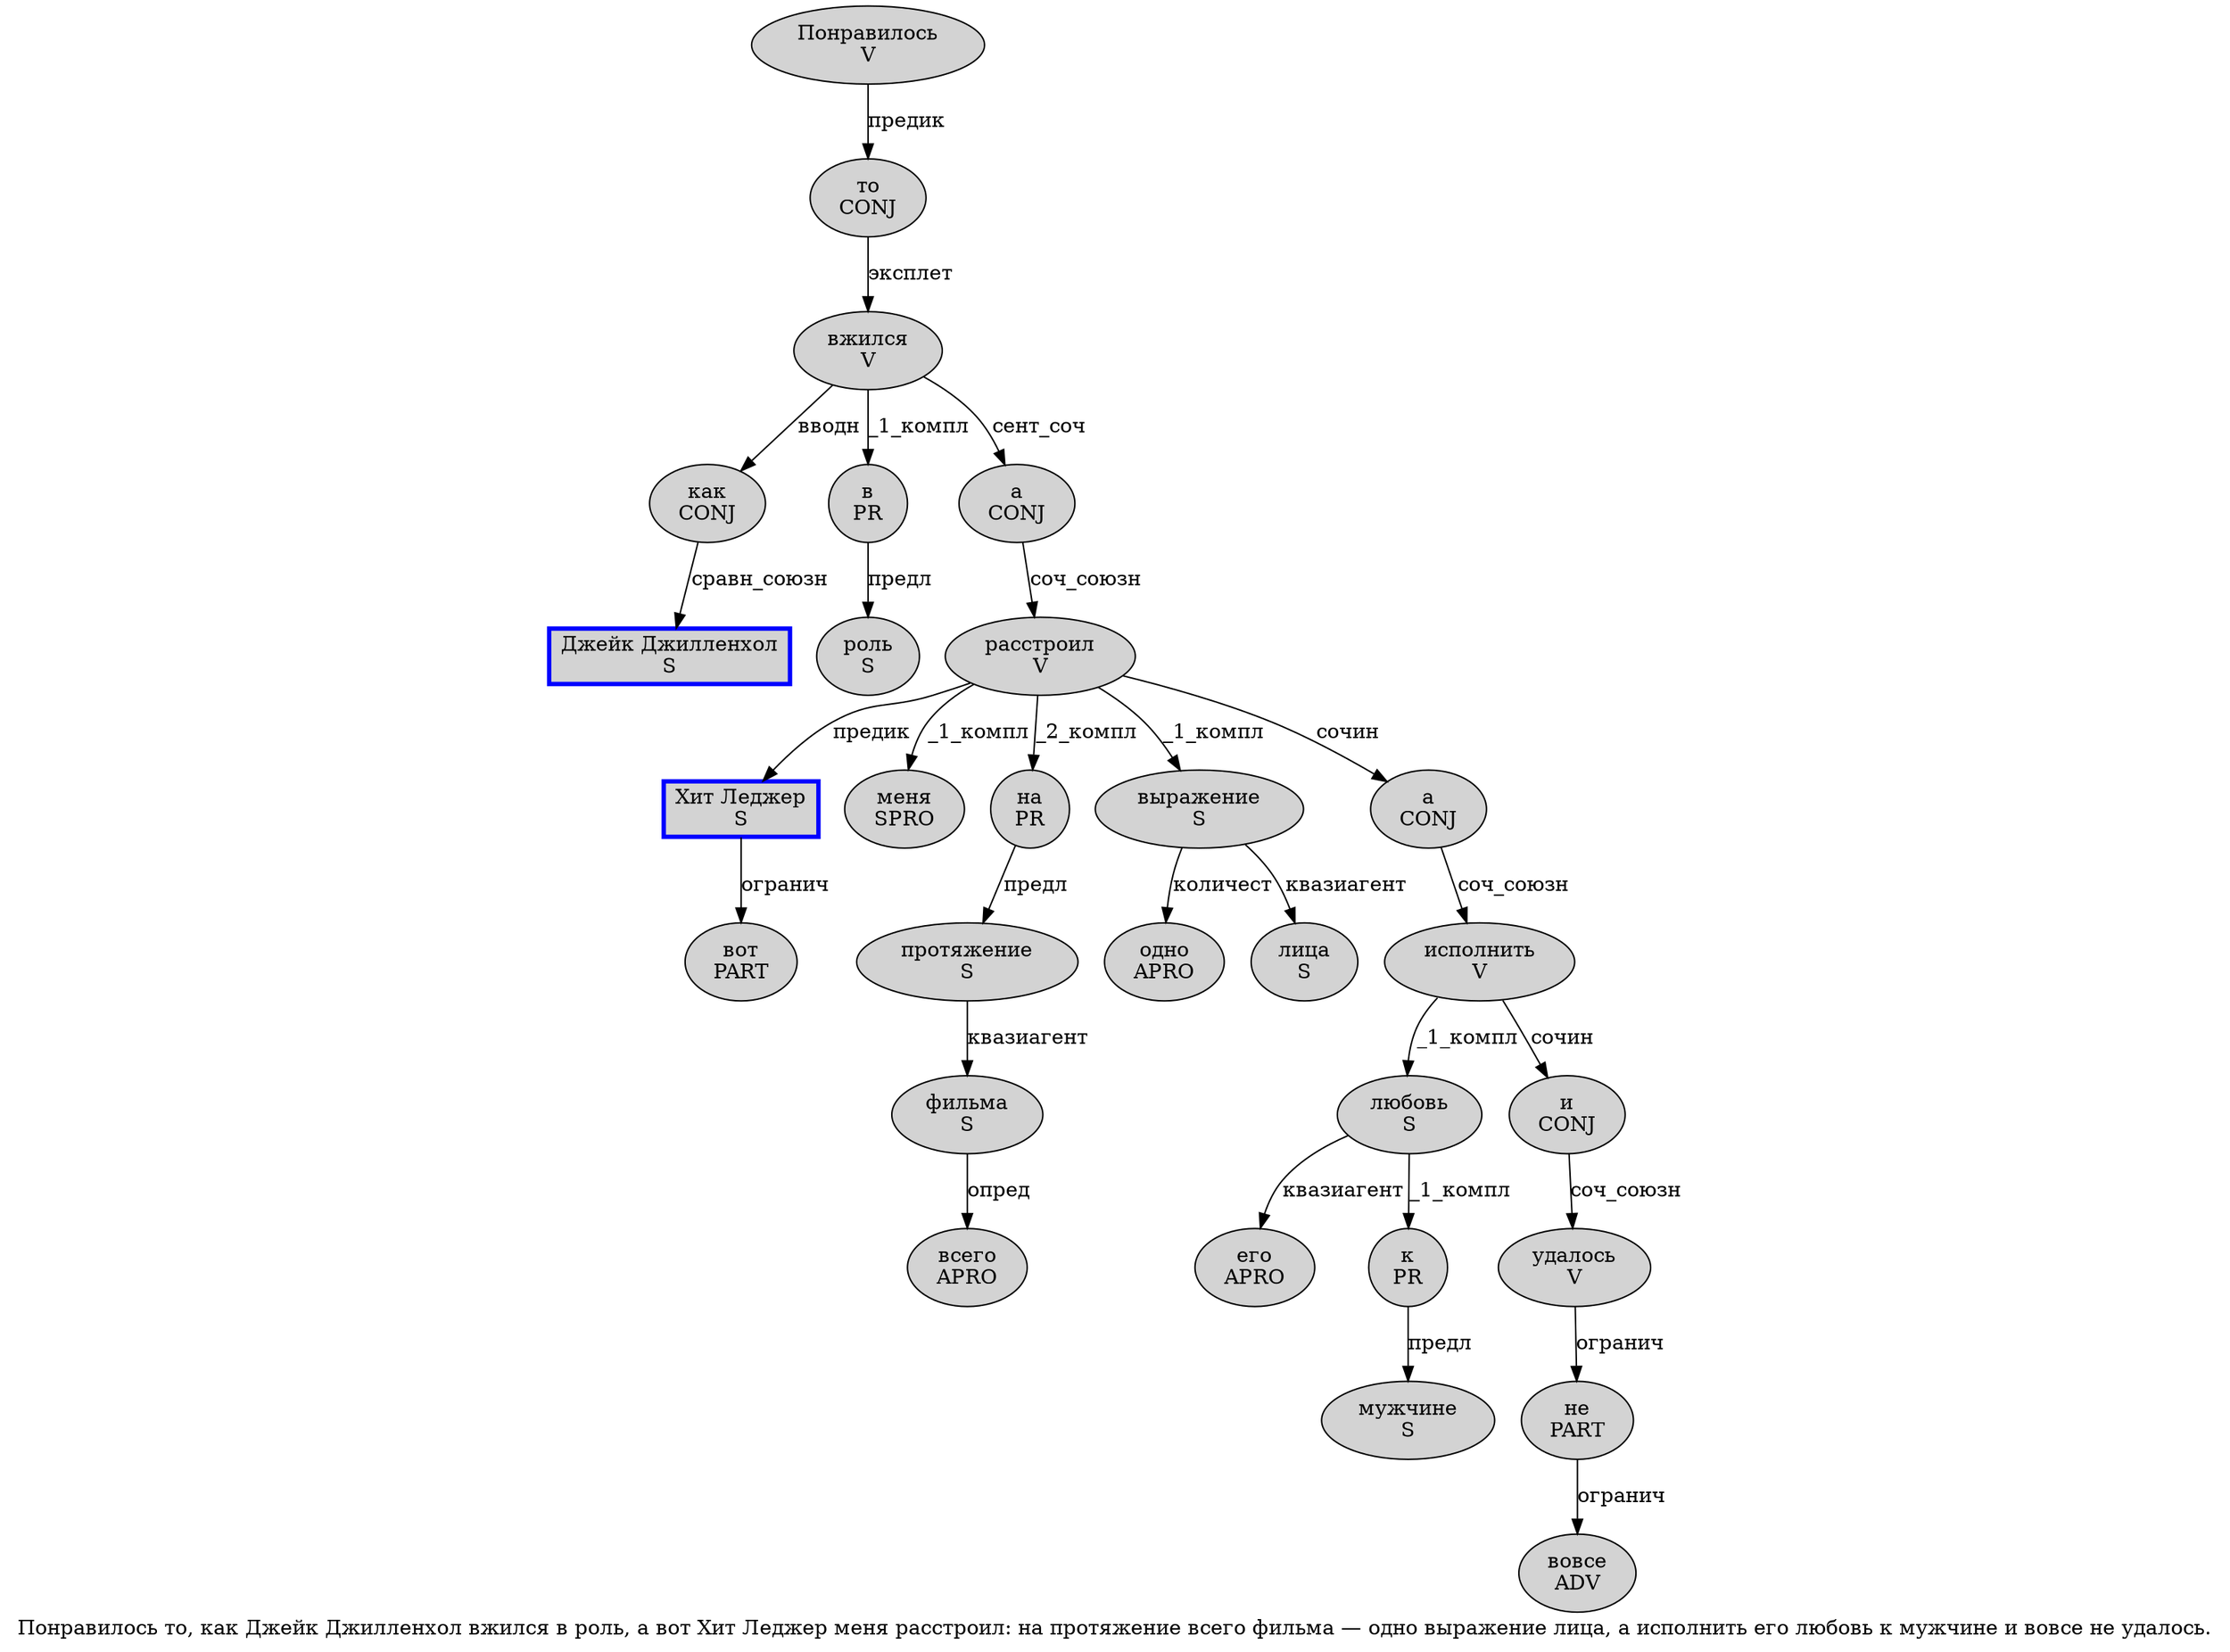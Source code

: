 digraph SENTENCE_2968 {
	graph [label="Понравилось то, как Джейк Джилленхол вжился в роль, а вот Хит Леджер меня расстроил: на протяжение всего фильма — одно выражение лица, а исполнить его любовь к мужчине и вовсе не удалось."]
	node [style=filled]
		0 [label="Понравилось
V" color="" fillcolor=lightgray penwidth=1 shape=ellipse]
		1 [label="то
CONJ" color="" fillcolor=lightgray penwidth=1 shape=ellipse]
		3 [label="как
CONJ" color="" fillcolor=lightgray penwidth=1 shape=ellipse]
		4 [label="Джейк Джилленхол
S" color=blue fillcolor=lightgray penwidth=3 shape=box]
		5 [label="вжился
V" color="" fillcolor=lightgray penwidth=1 shape=ellipse]
		6 [label="в
PR" color="" fillcolor=lightgray penwidth=1 shape=ellipse]
		7 [label="роль
S" color="" fillcolor=lightgray penwidth=1 shape=ellipse]
		9 [label="а
CONJ" color="" fillcolor=lightgray penwidth=1 shape=ellipse]
		10 [label="вот
PART" color="" fillcolor=lightgray penwidth=1 shape=ellipse]
		11 [label="Хит Леджер
S" color=blue fillcolor=lightgray penwidth=3 shape=box]
		12 [label="меня
SPRO" color="" fillcolor=lightgray penwidth=1 shape=ellipse]
		13 [label="расстроил
V" color="" fillcolor=lightgray penwidth=1 shape=ellipse]
		15 [label="на
PR" color="" fillcolor=lightgray penwidth=1 shape=ellipse]
		16 [label="протяжение
S" color="" fillcolor=lightgray penwidth=1 shape=ellipse]
		17 [label="всего
APRO" color="" fillcolor=lightgray penwidth=1 shape=ellipse]
		18 [label="фильма
S" color="" fillcolor=lightgray penwidth=1 shape=ellipse]
		20 [label="одно
APRO" color="" fillcolor=lightgray penwidth=1 shape=ellipse]
		21 [label="выражение
S" color="" fillcolor=lightgray penwidth=1 shape=ellipse]
		22 [label="лица
S" color="" fillcolor=lightgray penwidth=1 shape=ellipse]
		24 [label="а
CONJ" color="" fillcolor=lightgray penwidth=1 shape=ellipse]
		25 [label="исполнить
V" color="" fillcolor=lightgray penwidth=1 shape=ellipse]
		26 [label="его
APRO" color="" fillcolor=lightgray penwidth=1 shape=ellipse]
		27 [label="любовь
S" color="" fillcolor=lightgray penwidth=1 shape=ellipse]
		28 [label="к
PR" color="" fillcolor=lightgray penwidth=1 shape=ellipse]
		29 [label="мужчине
S" color="" fillcolor=lightgray penwidth=1 shape=ellipse]
		30 [label="и
CONJ" color="" fillcolor=lightgray penwidth=1 shape=ellipse]
		31 [label="вовсе
ADV" color="" fillcolor=lightgray penwidth=1 shape=ellipse]
		32 [label="не
PART" color="" fillcolor=lightgray penwidth=1 shape=ellipse]
		33 [label="удалось
V" color="" fillcolor=lightgray penwidth=1 shape=ellipse]
			16 -> 18 [label="квазиагент"]
			11 -> 10 [label="огранич"]
			21 -> 20 [label="количест"]
			21 -> 22 [label="квазиагент"]
			33 -> 32 [label="огранич"]
			0 -> 1 [label="предик"]
			28 -> 29 [label="предл"]
			25 -> 27 [label="_1_компл"]
			25 -> 30 [label="сочин"]
			6 -> 7 [label="предл"]
			5 -> 3 [label="вводн"]
			5 -> 6 [label="_1_компл"]
			5 -> 9 [label="сент_соч"]
			24 -> 25 [label="соч_союзн"]
			3 -> 4 [label="сравн_союзн"]
			9 -> 13 [label="соч_союзн"]
			32 -> 31 [label="огранич"]
			13 -> 11 [label="предик"]
			13 -> 12 [label="_1_компл"]
			13 -> 15 [label="_2_компл"]
			13 -> 21 [label="_1_компл"]
			13 -> 24 [label="сочин"]
			1 -> 5 [label="эксплет"]
			15 -> 16 [label="предл"]
			27 -> 26 [label="квазиагент"]
			27 -> 28 [label="_1_компл"]
			18 -> 17 [label="опред"]
			30 -> 33 [label="соч_союзн"]
}